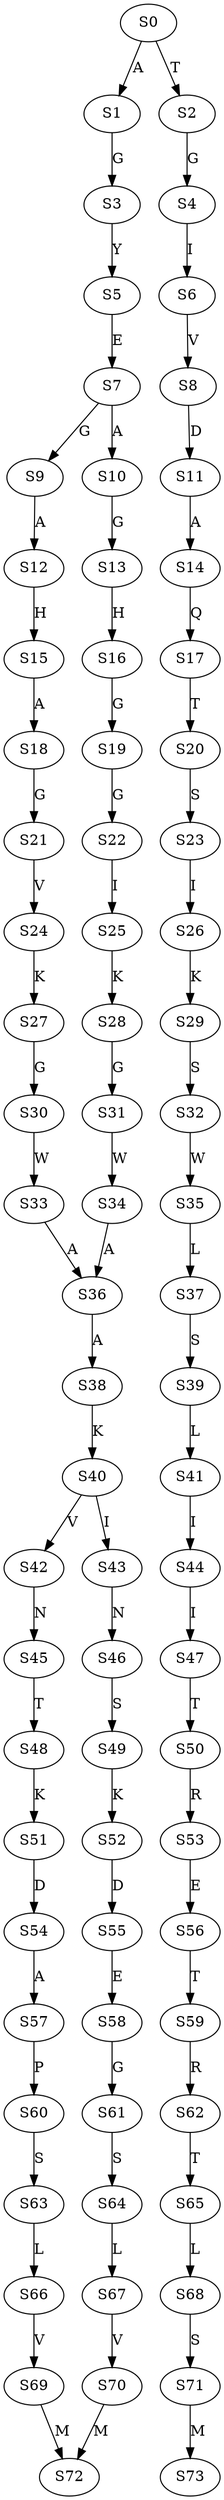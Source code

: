 strict digraph  {
	S0 -> S1 [ label = A ];
	S0 -> S2 [ label = T ];
	S1 -> S3 [ label = G ];
	S2 -> S4 [ label = G ];
	S3 -> S5 [ label = Y ];
	S4 -> S6 [ label = I ];
	S5 -> S7 [ label = E ];
	S6 -> S8 [ label = V ];
	S7 -> S9 [ label = G ];
	S7 -> S10 [ label = A ];
	S8 -> S11 [ label = D ];
	S9 -> S12 [ label = A ];
	S10 -> S13 [ label = G ];
	S11 -> S14 [ label = A ];
	S12 -> S15 [ label = H ];
	S13 -> S16 [ label = H ];
	S14 -> S17 [ label = Q ];
	S15 -> S18 [ label = A ];
	S16 -> S19 [ label = G ];
	S17 -> S20 [ label = T ];
	S18 -> S21 [ label = G ];
	S19 -> S22 [ label = G ];
	S20 -> S23 [ label = S ];
	S21 -> S24 [ label = V ];
	S22 -> S25 [ label = I ];
	S23 -> S26 [ label = I ];
	S24 -> S27 [ label = K ];
	S25 -> S28 [ label = K ];
	S26 -> S29 [ label = K ];
	S27 -> S30 [ label = G ];
	S28 -> S31 [ label = G ];
	S29 -> S32 [ label = S ];
	S30 -> S33 [ label = W ];
	S31 -> S34 [ label = W ];
	S32 -> S35 [ label = W ];
	S33 -> S36 [ label = A ];
	S34 -> S36 [ label = A ];
	S35 -> S37 [ label = L ];
	S36 -> S38 [ label = A ];
	S37 -> S39 [ label = S ];
	S38 -> S40 [ label = K ];
	S39 -> S41 [ label = L ];
	S40 -> S42 [ label = V ];
	S40 -> S43 [ label = I ];
	S41 -> S44 [ label = I ];
	S42 -> S45 [ label = N ];
	S43 -> S46 [ label = N ];
	S44 -> S47 [ label = I ];
	S45 -> S48 [ label = T ];
	S46 -> S49 [ label = S ];
	S47 -> S50 [ label = T ];
	S48 -> S51 [ label = K ];
	S49 -> S52 [ label = K ];
	S50 -> S53 [ label = R ];
	S51 -> S54 [ label = D ];
	S52 -> S55 [ label = D ];
	S53 -> S56 [ label = E ];
	S54 -> S57 [ label = A ];
	S55 -> S58 [ label = E ];
	S56 -> S59 [ label = T ];
	S57 -> S60 [ label = P ];
	S58 -> S61 [ label = G ];
	S59 -> S62 [ label = R ];
	S60 -> S63 [ label = S ];
	S61 -> S64 [ label = S ];
	S62 -> S65 [ label = T ];
	S63 -> S66 [ label = L ];
	S64 -> S67 [ label = L ];
	S65 -> S68 [ label = L ];
	S66 -> S69 [ label = V ];
	S67 -> S70 [ label = V ];
	S68 -> S71 [ label = S ];
	S69 -> S72 [ label = M ];
	S70 -> S72 [ label = M ];
	S71 -> S73 [ label = M ];
}
